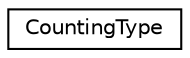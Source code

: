 digraph "Graphical Class Hierarchy"
{
  edge [fontname="Helvetica",fontsize="10",labelfontname="Helvetica",labelfontsize="10"];
  node [fontname="Helvetica",fontsize="10",shape=record];
  rankdir="LR";
  Node0 [label="CountingType",height=0.2,width=0.4,color="black", fillcolor="white", style="filled",URL="$struct_counting_type.html"];
}
